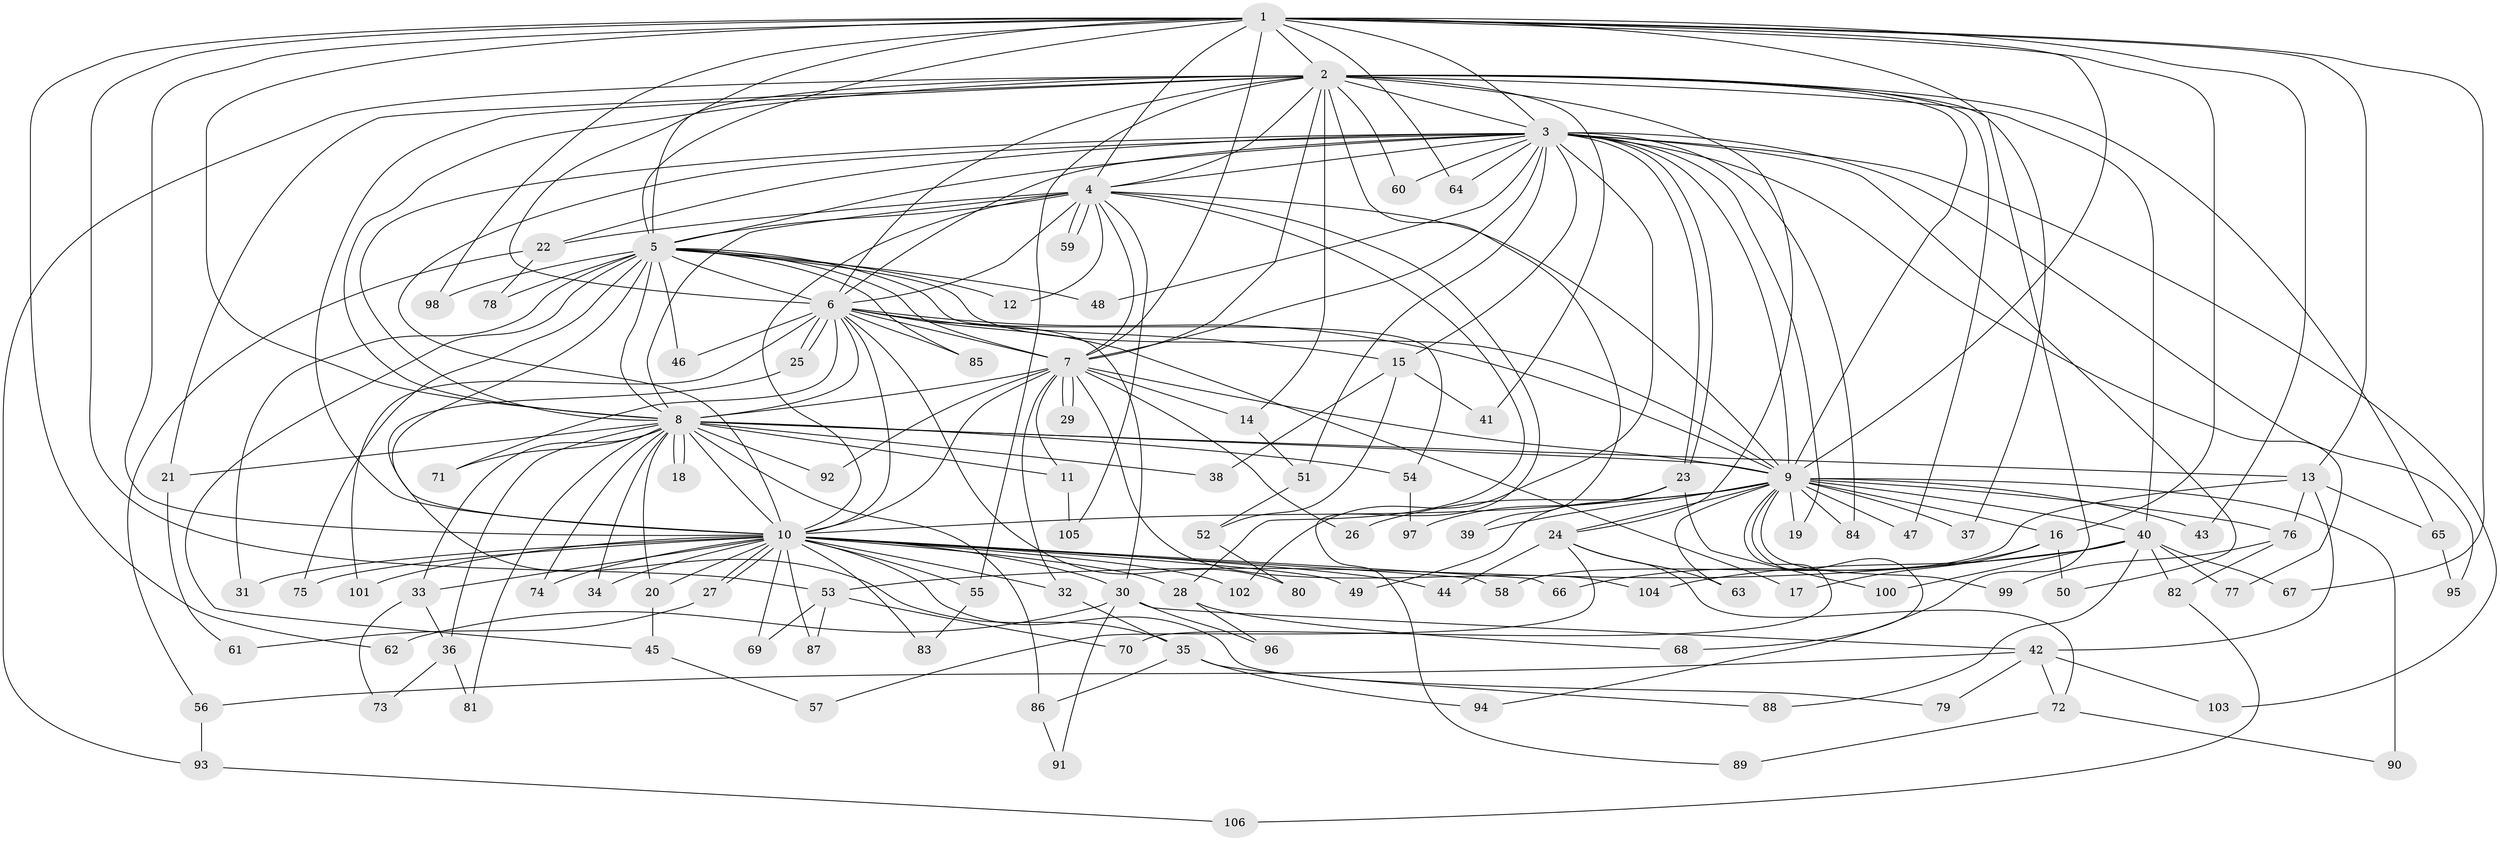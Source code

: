 // coarse degree distribution, {28: 0.018867924528301886, 30: 0.018867924528301886, 12: 0.018867924528301886, 19: 0.018867924528301886, 2: 0.5471698113207547, 4: 0.1320754716981132, 3: 0.09433962264150944, 1: 0.09433962264150944, 6: 0.03773584905660377, 5: 0.018867924528301886}
// Generated by graph-tools (version 1.1) at 2025/17/03/04/25 18:17:33]
// undirected, 106 vertices, 237 edges
graph export_dot {
graph [start="1"]
  node [color=gray90,style=filled];
  1;
  2;
  3;
  4;
  5;
  6;
  7;
  8;
  9;
  10;
  11;
  12;
  13;
  14;
  15;
  16;
  17;
  18;
  19;
  20;
  21;
  22;
  23;
  24;
  25;
  26;
  27;
  28;
  29;
  30;
  31;
  32;
  33;
  34;
  35;
  36;
  37;
  38;
  39;
  40;
  41;
  42;
  43;
  44;
  45;
  46;
  47;
  48;
  49;
  50;
  51;
  52;
  53;
  54;
  55;
  56;
  57;
  58;
  59;
  60;
  61;
  62;
  63;
  64;
  65;
  66;
  67;
  68;
  69;
  70;
  71;
  72;
  73;
  74;
  75;
  76;
  77;
  78;
  79;
  80;
  81;
  82;
  83;
  84;
  85;
  86;
  87;
  88;
  89;
  90;
  91;
  92;
  93;
  94;
  95;
  96;
  97;
  98;
  99;
  100;
  101;
  102;
  103;
  104;
  105;
  106;
  1 -- 2;
  1 -- 3;
  1 -- 4;
  1 -- 5;
  1 -- 6;
  1 -- 7;
  1 -- 8;
  1 -- 9;
  1 -- 10;
  1 -- 13;
  1 -- 16;
  1 -- 43;
  1 -- 53;
  1 -- 62;
  1 -- 64;
  1 -- 67;
  1 -- 94;
  1 -- 98;
  2 -- 3;
  2 -- 4;
  2 -- 5;
  2 -- 6;
  2 -- 7;
  2 -- 8;
  2 -- 9;
  2 -- 10;
  2 -- 14;
  2 -- 21;
  2 -- 24;
  2 -- 37;
  2 -- 39;
  2 -- 40;
  2 -- 41;
  2 -- 47;
  2 -- 55;
  2 -- 60;
  2 -- 65;
  2 -- 93;
  3 -- 4;
  3 -- 5;
  3 -- 6;
  3 -- 7;
  3 -- 8;
  3 -- 9;
  3 -- 10;
  3 -- 15;
  3 -- 19;
  3 -- 22;
  3 -- 23;
  3 -- 23;
  3 -- 48;
  3 -- 50;
  3 -- 51;
  3 -- 60;
  3 -- 64;
  3 -- 77;
  3 -- 84;
  3 -- 95;
  3 -- 102;
  3 -- 103;
  4 -- 5;
  4 -- 6;
  4 -- 7;
  4 -- 8;
  4 -- 9;
  4 -- 10;
  4 -- 12;
  4 -- 22;
  4 -- 28;
  4 -- 59;
  4 -- 59;
  4 -- 89;
  4 -- 105;
  5 -- 6;
  5 -- 7;
  5 -- 8;
  5 -- 9;
  5 -- 10;
  5 -- 12;
  5 -- 31;
  5 -- 45;
  5 -- 46;
  5 -- 48;
  5 -- 54;
  5 -- 75;
  5 -- 78;
  5 -- 85;
  5 -- 98;
  6 -- 7;
  6 -- 8;
  6 -- 9;
  6 -- 10;
  6 -- 15;
  6 -- 17;
  6 -- 25;
  6 -- 25;
  6 -- 30;
  6 -- 46;
  6 -- 71;
  6 -- 80;
  6 -- 85;
  6 -- 101;
  7 -- 8;
  7 -- 9;
  7 -- 10;
  7 -- 11;
  7 -- 14;
  7 -- 26;
  7 -- 29;
  7 -- 29;
  7 -- 32;
  7 -- 92;
  7 -- 104;
  8 -- 9;
  8 -- 10;
  8 -- 11;
  8 -- 13;
  8 -- 18;
  8 -- 18;
  8 -- 20;
  8 -- 21;
  8 -- 33;
  8 -- 34;
  8 -- 36;
  8 -- 38;
  8 -- 54;
  8 -- 71;
  8 -- 74;
  8 -- 81;
  8 -- 86;
  8 -- 92;
  9 -- 10;
  9 -- 16;
  9 -- 19;
  9 -- 24;
  9 -- 26;
  9 -- 37;
  9 -- 39;
  9 -- 40;
  9 -- 43;
  9 -- 47;
  9 -- 63;
  9 -- 68;
  9 -- 70;
  9 -- 76;
  9 -- 84;
  9 -- 90;
  9 -- 99;
  10 -- 20;
  10 -- 27;
  10 -- 27;
  10 -- 28;
  10 -- 30;
  10 -- 31;
  10 -- 32;
  10 -- 33;
  10 -- 34;
  10 -- 44;
  10 -- 49;
  10 -- 55;
  10 -- 58;
  10 -- 66;
  10 -- 69;
  10 -- 74;
  10 -- 75;
  10 -- 79;
  10 -- 83;
  10 -- 87;
  10 -- 101;
  10 -- 102;
  11 -- 105;
  13 -- 42;
  13 -- 58;
  13 -- 65;
  13 -- 76;
  14 -- 51;
  15 -- 38;
  15 -- 41;
  15 -- 52;
  16 -- 17;
  16 -- 50;
  16 -- 66;
  20 -- 45;
  21 -- 61;
  22 -- 56;
  22 -- 78;
  23 -- 49;
  23 -- 97;
  23 -- 100;
  24 -- 44;
  24 -- 57;
  24 -- 63;
  24 -- 72;
  25 -- 35;
  27 -- 61;
  28 -- 68;
  28 -- 96;
  30 -- 42;
  30 -- 62;
  30 -- 91;
  30 -- 96;
  32 -- 35;
  33 -- 36;
  33 -- 73;
  35 -- 86;
  35 -- 88;
  35 -- 94;
  36 -- 73;
  36 -- 81;
  40 -- 53;
  40 -- 67;
  40 -- 77;
  40 -- 82;
  40 -- 88;
  40 -- 100;
  40 -- 104;
  42 -- 56;
  42 -- 72;
  42 -- 79;
  42 -- 103;
  45 -- 57;
  51 -- 52;
  52 -- 80;
  53 -- 69;
  53 -- 70;
  53 -- 87;
  54 -- 97;
  55 -- 83;
  56 -- 93;
  65 -- 95;
  72 -- 89;
  72 -- 90;
  76 -- 82;
  76 -- 99;
  82 -- 106;
  86 -- 91;
  93 -- 106;
}
